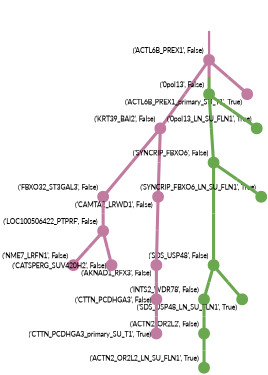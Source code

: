 strict digraph  {
graph[splines=false]; nodesep=0.7; rankdir=TB; ranksep=0.6; forcelabels=true; dpi=600; size=2.5;
0 [color="#c27ba0ff", fillcolor="#c27ba0ff", fixedsize=true, fontname=Lato, fontsize="12pt", height="0.25", label="", penwidth=3, shape=circle, style=filled, xlabel="('ACTL6B_PREX1', False)"];
4 [color="#c27ba0ff", fillcolor="#c27ba0ff", fixedsize=true, fontname=Lato, fontsize="12pt", height="0.25", label="", penwidth=3, shape=circle, style=filled, xlabel="('KRT39_BAI2', False)"];
13 [color="#6aa84fff", fillcolor="#6aa84fff", fixedsize=true, fontname=Lato, fontsize="12pt", height="0.25", label="", penwidth=3, shape=circle, style=filled, xlabel="('0pol13', False)"];
18 [color="#c27ba0ff", fillcolor="#c27ba0ff", fixedsize=true, fontname=Lato, fontsize="12pt", height="0.25", label="", penwidth=3, shape=circle, style=filled, xlabel="('ACTL6B_PREX1_primary_SU_T1', True)"];
1 [color="#6aa84fff", fillcolor="#6aa84fff", fixedsize=true, fontname=Lato, fontsize="12pt", height="0.25", label="", penwidth=3, shape=circle, style=filled, xlabel="('SDS_USP48', False)"];
7 [color="#6aa84fff", fillcolor="#6aa84fff", fixedsize=true, fontname=Lato, fontsize="12pt", height="0.25", label="", penwidth=3, shape=circle, style=filled, xlabel="('INTS2_WDR78', False)"];
15 [color="#6aa84fff", fillcolor="#6aa84fff", fixedsize=true, fontname=Lato, fontsize="12pt", height="0.25", label="", penwidth=3, shape=circle, style=filled, xlabel="('SDS_USP48_LN_SU_FLN1', True)"];
2 [color="#c27ba0ff", fillcolor="#c27ba0ff", fixedsize=true, fontname=Lato, fontsize="12pt", height="0.25", label="", penwidth=3, shape=circle, style=filled, xlabel="('AKNAD1_RFX3', False)"];
11 [color="#c27ba0ff", fillcolor="#c27ba0ff", fixedsize=true, fontname=Lato, fontsize="12pt", height="0.25", label="", penwidth=3, shape=circle, style=filled, xlabel="('CTTN_PCDHGA3', False)"];
3 [color="#c27ba0ff", fillcolor="#c27ba0ff", fixedsize=true, fontname=Lato, fontsize="12pt", height="0.25", label="", penwidth=3, shape=circle, style=filled, xlabel="('FBXO32_ST3GAL3', False)"];
8 [color="#c27ba0ff", fillcolor="#c27ba0ff", fixedsize=true, fontname=Lato, fontsize="12pt", height="0.25", label="", penwidth=3, shape=circle, style=filled, xlabel="('LOC100506422_PTPRF', False)"];
6 [color="#c27ba0ff", fillcolor="#c27ba0ff", fixedsize=true, fontname=Lato, fontsize="12pt", height="0.25", label="", penwidth=3, shape=circle, style=filled, xlabel="('CAMTA2_LRWD1', False)"];
5 [color="#6aa84fff", fillcolor="#6aa84fff", fixedsize=true, fontname=Lato, fontsize="12pt", height="0.25", label="", penwidth=3, shape=circle, style=filled, xlabel="('SYNCRIP_FBXO6', False)"];
16 [color="#6aa84fff", fillcolor="#6aa84fff", fixedsize=true, fontname=Lato, fontsize="12pt", height="0.25", label="", penwidth=3, shape=circle, style=filled, xlabel="('SYNCRIP_FBXO6_LN_SU_FLN1', True)"];
9 [color="#6aa84fff", fillcolor="#6aa84fff", fixedsize=true, fontname=Lato, fontsize="12pt", height="0.25", label="", penwidth=3, shape=circle, style=filled, xlabel="('ACTN2_OR2L2', False)"];
10 [color="#c27ba0ff", fillcolor="#c27ba0ff", fixedsize=true, fontname=Lato, fontsize="12pt", height="0.25", label="", penwidth=3, shape=circle, style=filled, xlabel="('NME7_LRFN1', False)"];
12 [color="#c27ba0ff", fillcolor="#c27ba0ff", fixedsize=true, fontname=Lato, fontsize="12pt", height="0.25", label="", penwidth=3, shape=circle, style=filled, xlabel="('CATSPERG_SUV420H2', False)"];
17 [color="#6aa84fff", fillcolor="#6aa84fff", fixedsize=true, fontname=Lato, fontsize="12pt", height="0.25", label="", penwidth=3, shape=circle, style=filled, xlabel="('ACTN2_OR2L2_LN_SU_FLN1', True)"];
19 [color="#c27ba0ff", fillcolor="#c27ba0ff", fixedsize=true, fontname=Lato, fontsize="12pt", height="0.25", label="", penwidth=3, shape=circle, style=filled, xlabel="('CTTN_PCDHGA3_primary_SU_T1', True)"];
14 [color="#6aa84fff", fillcolor="#6aa84fff", fixedsize=true, fontname=Lato, fontsize="12pt", height="0.25", label="", penwidth=3, shape=circle, style=filled, xlabel="('0pol13_LN_SU_FLN1', True)"];
normal [label="", penwidth=3, style=invis, xlabel="('ACTL6B_PREX1', False)"];
0 -> 4  [arrowsize=0, color="#c27ba0ff;0.5:#c27ba0ff", minlen="2.4285712242126465", penwidth="5.5", style=solid];
0 -> 13  [arrowsize=0, color="#c27ba0ff;0.5:#6aa84fff", minlen="1.25", penwidth="5.5", style=solid];
0 -> 18  [arrowsize=0, color="#c27ba0ff;0.5:#c27ba0ff", minlen="1.25", penwidth="5.5", style=solid];
4 -> 3  [arrowsize=0, color="#c27ba0ff;0.5:#c27ba0ff", minlen="2.5", penwidth="5.5", style=solid];
4 -> 6  [arrowsize=0, color="#c27ba0ff;0.5:#c27ba0ff", minlen="2.2142856121063232", penwidth="5.5", style=solid];
13 -> 5  [arrowsize=0, color="#6aa84fff;0.5:#6aa84fff", minlen="2.357142925262451", penwidth="5.5", style=solid];
13 -> 14  [arrowsize=0, color="#6aa84fff;0.5:#6aa84fff", minlen="1.25", penwidth="5.5", style=solid];
1 -> 7  [arrowsize=0, color="#6aa84fff;0.5:#6aa84fff", minlen="1.7857142686843872", penwidth="5.5", style=solid];
1 -> 15  [arrowsize=0, color="#6aa84fff;0.5:#6aa84fff", minlen="1.25", penwidth="5.5", style=solid];
7 -> 9  [arrowsize=0, color="#6aa84fff;0.5:#6aa84fff", minlen="1.5714285373687744", penwidth="5.5", style=solid];
2 -> 11  [arrowsize=0, color="#c27ba0ff;0.5:#c27ba0ff", minlen="1.5", penwidth="5.5", style=solid];
11 -> 19  [arrowsize=0, color="#c27ba0ff;0.5:#c27ba0ff", minlen="1.25", penwidth="5.5", style=solid];
3 -> 8  [arrowsize=0, color="#c27ba0ff;0.5:#c27ba0ff", minlen="1.7857142686843872", penwidth="5.5", style=solid];
8 -> 10  [arrowsize=0, color="#c27ba0ff;0.5:#c27ba0ff", minlen="1.5714285373687744", penwidth="5.5", style=solid];
8 -> 12  [arrowsize=0, color="#c27ba0ff;0.5:#c27ba0ff", minlen="1.5", penwidth="5.5", style=solid];
6 -> 2  [arrowsize=0, color="#c27ba0ff;0.5:#c27ba0ff", minlen="2.5", penwidth="5.5", style=solid];
5 -> 1  [arrowsize=0, color="#6aa84fff;0.5:#6aa84fff", minlen="3.0", penwidth="5.5", style=solid];
5 -> 16  [arrowsize=0, color="#6aa84fff;0.5:#6aa84fff", minlen="1.25", penwidth="5.5", style=solid];
9 -> 17  [arrowsize=0, color="#6aa84fff;0.5:#6aa84fff", minlen="1.25", penwidth="5.5", style=solid];
normal -> 0  [arrowsize=0, color="#c27ba0ff", label="", penwidth=4, style=solid];
}
